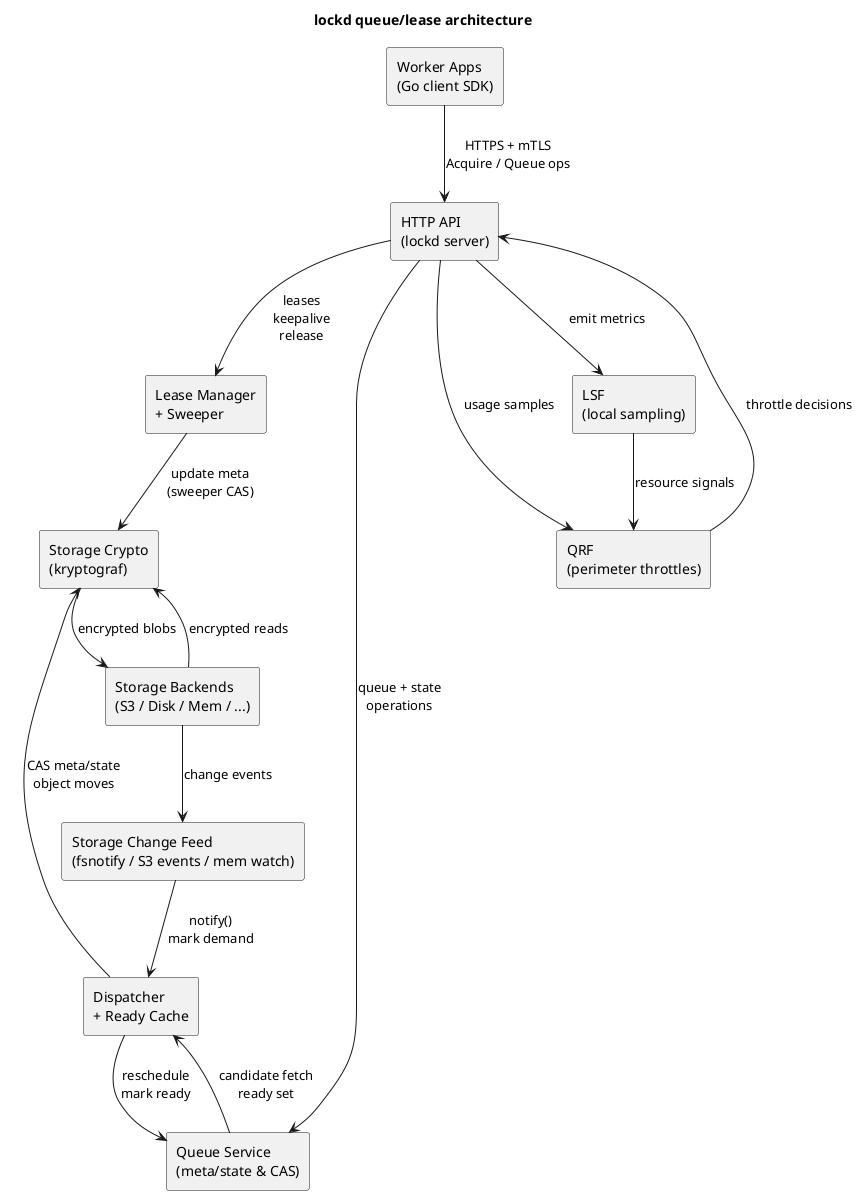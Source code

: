 @startuml lockd-architecture
title lockd queue/lease architecture
skinparam componentStyle rectangle
skinparam shadowing false

component "Worker Apps\n(Go client SDK)" as Workers
component "HTTP API\n(lockd server)" as HttpAPI
component "Lease Manager\n+ Sweeper" as Lease
component "Queue Service\n(meta/state & CAS)" as QueueSvc
component "Dispatcher\n+ Ready Cache" as Dispatcher
component "Storage Crypto\n(kryptograf)" as Crypto
component "Storage Backends\n(S3 / Disk / Mem / ...)" as Storage
component "Storage Change Feed\n(fsnotify / S3 events / mem watch)" as Watchers
component "QRF\n(perimeter throttles)" as QRF
component "LSF\n(local sampling)" as LSF

Workers --> HttpAPI : HTTPS + mTLS\nAcquire / Queue ops
HttpAPI --> Lease : leases\nkeepalive\nrelease
HttpAPI --> QueueSvc : queue + state\noperations
QueueSvc --> Dispatcher : candidate fetch\nready set
Dispatcher --> Crypto : CAS meta/state\nobject moves
Crypto --> Storage : encrypted blobs
Storage --> Crypto : encrypted reads
Storage --> Watchers : change events
Watchers --> Dispatcher : notify()\nmark demand
Dispatcher --> QueueSvc : reschedule\nmark ready
Lease --> Crypto : update meta\n(sweeper CAS)
HttpAPI --> QRF : usage samples
QRF --> HttpAPI : throttle decisions
HttpAPI --> LSF : emit metrics
LSF --> QRF : resource signals

@enduml
